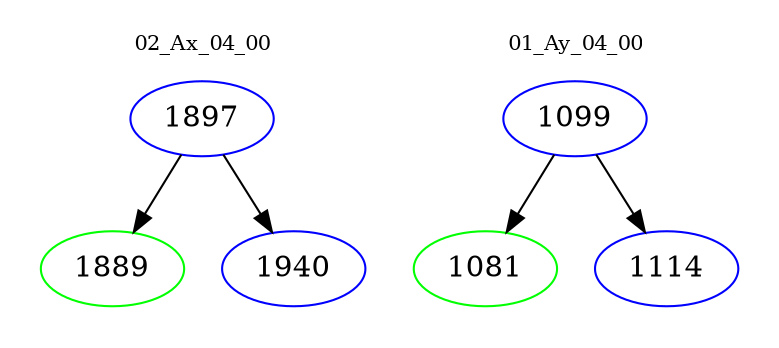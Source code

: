 digraph{
subgraph cluster_0 {
color = white
label = "02_Ax_04_00";
fontsize=10;
T0_1897 [label="1897", color="blue"]
T0_1897 -> T0_1889 [color="black"]
T0_1889 [label="1889", color="green"]
T0_1897 -> T0_1940 [color="black"]
T0_1940 [label="1940", color="blue"]
}
subgraph cluster_1 {
color = white
label = "01_Ay_04_00";
fontsize=10;
T1_1099 [label="1099", color="blue"]
T1_1099 -> T1_1081 [color="black"]
T1_1081 [label="1081", color="green"]
T1_1099 -> T1_1114 [color="black"]
T1_1114 [label="1114", color="blue"]
}
}
